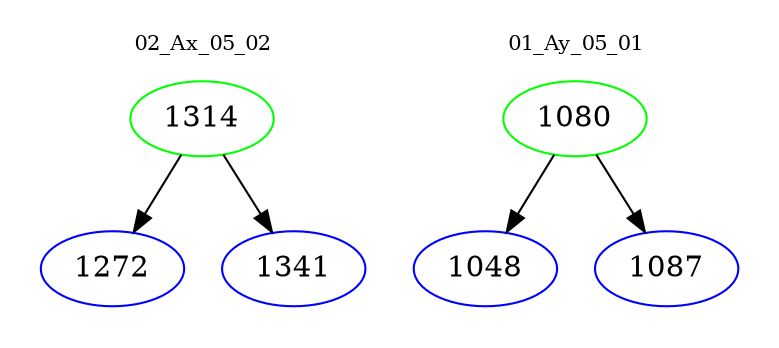digraph{
subgraph cluster_0 {
color = white
label = "02_Ax_05_02";
fontsize=10;
T0_1314 [label="1314", color="green"]
T0_1314 -> T0_1272 [color="black"]
T0_1272 [label="1272", color="blue"]
T0_1314 -> T0_1341 [color="black"]
T0_1341 [label="1341", color="blue"]
}
subgraph cluster_1 {
color = white
label = "01_Ay_05_01";
fontsize=10;
T1_1080 [label="1080", color="green"]
T1_1080 -> T1_1048 [color="black"]
T1_1048 [label="1048", color="blue"]
T1_1080 -> T1_1087 [color="black"]
T1_1087 [label="1087", color="blue"]
}
}
